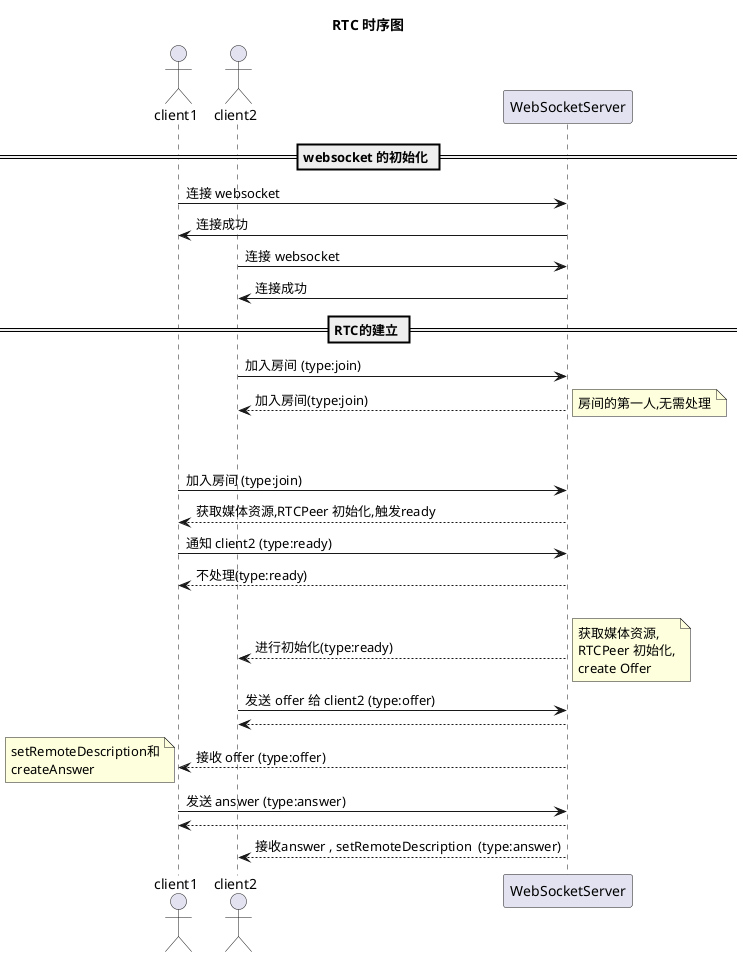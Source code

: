 @startuml

Title RTC 时序图

actor       client1       as client1
actor       client2       as client2
participant WebSocketServer   as server

== websocket 的初始化 ==
client1 -> server: 连接 websocket
server  -> client1: 连接成功
client2 -> server: 连接 websocket
server  -> client2: 连接成功

== RTC的建立 ==
client2 -> server:  加入房间 (type:join)
return  加入房间(type:join)
note right: 房间的第一人,无需处理
||45||
client1 -> server:  加入房间 (type:join)
return 获取媒体资源,RTCPeer 初始化,触发ready
client1 -> server: 通知 client2 (type:ready)
return  不处理(type:ready)
||20||
server  --> client2: 进行初始化(type:ready)
note right:获取媒体资源,\nRTCPeer 初始化,\ncreate Offer

client2 -> server :  发送 offer 给 client2 (type:offer)
return
server  --> client1: 接收 offer (type:offer)
note left: setRemoteDescription和\ncreateAnswer

client1 -> server : 发送 answer (type:answer)
return
server --> client2 : 接收answer , setRemoteDescription  (type:answer)
@enduml
